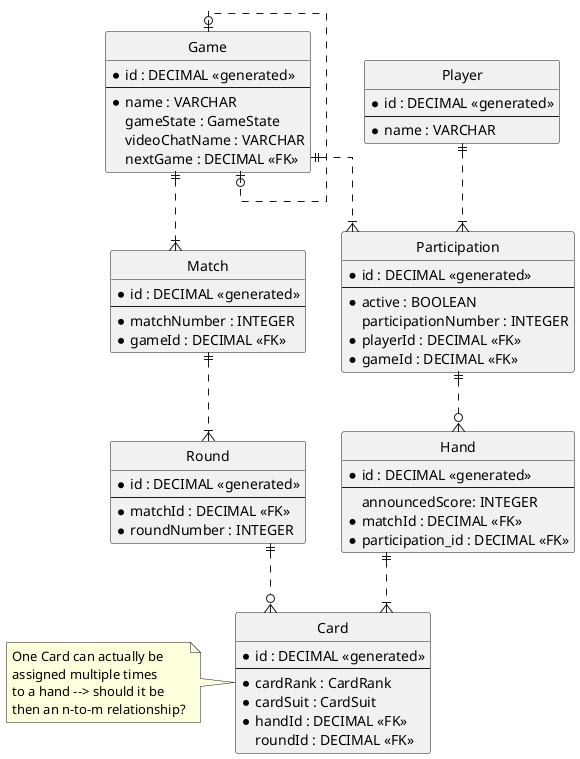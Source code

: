  [Copy to clipboard]

@startuml

' hide the spot
hide circle

' avoid problems with angled crows feet
skinparam linetype ortho

entity "Card" as card {
  *id : DECIMAL <<generated>>
  --
  *cardRank : CardRank
  *cardSuit : CardSuit
  *handId : DECIMAL <<FK>>
  roundId : DECIMAL <<FK>>
}
note left of card: One Card can actually be\nassigned multiple times\nto a hand --> should it be\nthen an n-to-m relationship?


entity "Game" as game {
  *id : DECIMAL <<generated>>
  --
  *name : VARCHAR
  gameState : GameState
  videoChatName : VARCHAR
  nextGame : DECIMAL <<FK>>
  'participationtogame_id : DECIMAL <<FK>>
}
/'
entity "ParticipationToGame" as participationtogame {
  *id : DECIMAL <<generated>>
--
  *gameId : DECIMAL <<FK>>
  *participationId : DECIMAL <<FK>>

}'/

entity "Hand" as hand {
  *id : DECIMAL <<generated>>
  --
  announcedScore: INTEGER
  *matchId : DECIMAL <<FK>>
  *participation_id : DECIMAL <<FK>>
}

entity "Match" as match {
  *id : DECIMAL <<generated>>
  --
  *matchNumber : INTEGER
  *gameId : DECIMAL <<FK>>
}

entity "Participation" as participation {
  *id : DECIMAL <<generated>>
  --
  *active : BOOLEAN
  participationNumber : INTEGER
  *playerId : DECIMAL <<FK>>
  *gameId : DECIMAL <<FK>>
  '*gameToParticipationId : DECIMAL <<FK>>
}

entity "Player" as player {
  *id : DECIMAL <<generated>>
  --
  *name : VARCHAR
}

entity "Round" as round {
  *id : DECIMAL <<generated>>
  --
  *matchId : DECIMAL <<FK>>
  *roundNumber : INTEGER
}

round ||..o{ card
hand ||..|{ card
participation ||..o{ hand
game |o..o| game
game ||..|{ participation
'game ||..o{ participationtogame
'participation ||..o{ participationtogame
player ||..|{ participation
match ||..|{ round
game ||..|{ match

@enduml
